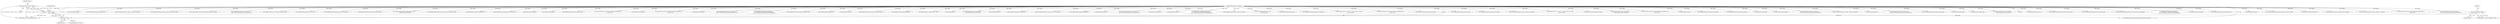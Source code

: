 digraph "0_ImageMagick_4cc6ec8a4197d4c008577127736bf7985d632323@API" {
"1000158" [label="(Call,assert(image != (Image *) NULL))"];
"1000159" [label="(Call,image != (Image *) NULL)"];
"1000127" [label="(MethodParameterIn,Image *image)"];
"1000161" [label="(Call,(Image *) NULL)"];
"1000149" [label="(Call,(const ImageInfo *) NULL)"];
"1000584" [label="(Call,GetImageProfile(image,\"icc\"))"];
"1002573" [label="(MethodReturn,static MagickBooleanType)"];
"1001968" [label="(Call,WriteBlobLSBLong(image,bmp_info.number_colors))"];
"1000129" [label="(Block,)"];
"1001892" [label="(Call,WriteBlobLSBShort(image,bmp_info.bits_per_pixel))"];
"1001876" [label="(Call,WriteBlobLSBSignedShort(image,(signed short) bmp_info.height))"];
"1002052" [label="(Call,WriteBlobLSBLong(image,(unsigned int)\n          ((1.000f-(image->chromaticity.red_primary.x+\n          image->chromaticity.red_primary.y))*0x40000000)))"];
"1002538" [label="(Call,GetNextImageInList(image))"];
"1001834" [label="(Call,WriteBlobLSBLong(image,bmp_info.file_size))"];
"1001524" [label="(Call,GetPixelBlue(image,p))"];
"1000160" [label="(Identifier,image)"];
"1001908" [label="(Call,WriteBlobLSBSignedLong(image,(signed int) bmp_info.width))"];
"1002289" [label="(Call,WriteBlobLSBLong(image,0x00))"];
"1000422" [label="(Call,SetImageStorageClass(image,DirectClass,exception))"];
"1000167" [label="(Identifier,image)"];
"1001226" [label="(Call,GetVirtualPixels(image,0,y,image->columns,1,exception))"];
"1001443" [label="(Call,SetImageProgress(image,SaveImageTag,(MagickOffsetType) y,\n                image->rows))"];
"1002147" [label="(Call,WriteBlobLSBLong(image,(unsigned int)\n          (image->chromaticity.blue_primary.y*0x40000000)))"];
"1001548" [label="(Call,GetPixelAlpha(image,p))"];
"1001901" [label="(Call,WriteBlobLSBLong(image,bmp_info.size))"];
"1001476" [label="(Call,GetVirtualPixels(image,0,y,image->columns,1,exception))"];
"1001917" [label="(Call,WriteBlobLSBSignedLong(image,(signed int) bmp_info.height))"];
"1000289" [label="(Call,TransformImageColorspace(image,sRGBColorspace,exception))"];
"1002037" [label="(Call,WriteBlobLSBLong(image,(unsigned int)\n          (image->chromaticity.red_primary.y*0x40000000)))"];
"1002524" [label="(Call,WriteBlob(image,(size_t) bmp_info.image_size,pixels))"];
"1002017" [label="(Call,WriteBlobLSBLong(image,0x73524742U))"];
"1001975" [label="(Call,WriteBlobLSBLong(image,bmp_info.colors_important))"];
"1000343" [label="(Call,SetImageStorageClass(image,DirectClass,exception))"];
"1002550" [label="(Call,SetImageProgress(image,SaveImagesTag,scene++,\n      GetImageListLength(image)))"];
"1001867" [label="(Call,WriteBlobLSBSignedShort(image,(signed short) bmp_info.width))"];
"1000151" [label="(Identifier,NULL)"];
"1002012" [label="(Call,WriteBlobLSBLong(image,0xff000000U))"];
"1001940" [label="(Call,WriteBlobLSBLong(image,bmp_info.compression))"];
"1000149" [label="(Call,(const ImageInfo *) NULL)"];
"1001137" [label="(Call,GetPixelChannels(image))"];
"1001553" [label="(Call,GetPixelChannels(image))"];
"1001954" [label="(Call,WriteBlobLSBLong(image,bmp_info.x_pixels))"];
"1001018" [label="(Call,SetImageProgress(image,SaveImageTag,(MagickOffsetType) y,\n                image->rows))"];
"1000960" [label="(Call,GetPixelChannels(image))"];
"1001306" [label="(Call,SetImageProgress(image,SaveImageTag,(MagickOffsetType) y,\n                image->rows))"];
"1001275" [label="(Call,GetPixelIndex(image,p))"];
"1002077" [label="(Call,WriteBlobLSBLong(image,(unsigned int)\n          (image->chromaticity.green_primary.x*0x40000000)))"];
"1002107" [label="(Call,WriteBlobLSBLong(image,(unsigned int)\n          ((1.000f-(image->chromaticity.green_primary.x+\n          image->chromaticity.green_primary.y))*0x40000000)))"];
"1001933" [label="(Call,WriteBlobLSBShort(image,bmp_info.bits_per_pixel))"];
"1002284" [label="(Call,WriteBlobLSBLong(image,0x00))"];
"1001540" [label="(Call,GetPixelRed(image,p))"];
"1000439" [label="(Call,SetImageStorageClass(image,DirectClass,exception))"];
"1002002" [label="(Call,WriteBlobLSBLong(image,0x0000ff00U))"];
"1001826" [label="(Call,WriteBlob(image,2,(unsigned char *) \"BM\"))"];
"1002569" [label="(Call,CloseBlob(image))"];
"1000158" [label="(Call,assert(image != (Image *) NULL))"];
"1002213" [label="(Call,WriteBlobLSBLong(image,(unsigned int)\n          (bmp_info.gamma_scale.z*0x10000)))"];
"1001403" [label="(Call,GetPixelRed(image,p))"];
"1001997" [label="(Call,WriteBlobLSBLong(image,0x00ff0000U))"];
"1000876" [label="(Call,GetVirtualPixels(image,0,y,image->columns,1,exception))"];
"1002007" [label="(Call,WriteBlobLSBLong(image,0x000000ffU))"];
"1000159" [label="(Call,image != (Image *) NULL)"];
"1001111" [label="(Call,GetPixelIndex(image,p))"];
"1002022" [label="(Call,WriteBlobLSBLong(image,(unsigned int)\n          (image->chromaticity.red_primary.x*0x40000000)))"];
"1001532" [label="(Call,GetPixelGreen(image,p))"];
"1001395" [label="(Call,GetPixelGreen(image,p))"];
"1002162" [label="(Call,WriteBlobLSBLong(image,(unsigned int)\n          ((1.000f-(image->chromaticity.blue_primary.x+\n          image->chromaticity.blue_primary.y))*0x40000000)))"];
"1002277" [label="(Call,WriteBlobLSBLong(image,(unsigned int) intent))"];
"1000147" [label="(Call,image_info != (const ImageInfo *) NULL)"];
"1001653" [label="(Call,EncodeImage(image,bytes_per_line,\n            pixels,bmp_data))"];
"1002294" [label="(Call,WriteBlobLSBLong(image,0x00))"];
"1001848" [label="(Call,WriteBlobLSBLong(image,bmp_info.offset_bits))"];
"1002474" [label="(Call,WriteBlob(image,(size_t) (3*(1L << bmp_info.bits_per_pixel)),\n            bmp_colormap))"];
"1000127" [label="(MethodParameterIn,Image *image)"];
"1001193" [label="(Call,SetImageProgress(image,SaveImageTag,(MagickOffsetType) y,\n                image->rows))"];
"1001926" [label="(Call,WriteBlobLSBShort(image,bmp_info.planes))"];
"1000199" [label="(Call,OpenBlob(image_info,image,WriteBinaryBlobMode,exception))"];
"1001860" [label="(Call,WriteBlobLSBLong(image,bmp_info.size))"];
"1001841" [label="(Call,WriteBlobLSBLong(image,bmp_info.ba_offset))"];
"1000161" [label="(Call,(Image *) NULL)"];
"1001339" [label="(Call,GetVirtualPixels(image,0,y,image->columns,1,exception))"];
"1002489" [label="(Call,WriteBlob(image,(size_t) (4*(1L << bmp_info.bits_per_pixel)),\n            bmp_colormap))"];
"1002544" [label="(Call,image=SyncNextImageInList(image))"];
"1002187" [label="(Call,WriteBlobLSBLong(image,(unsigned int)\n          (bmp_info.gamma_scale.x*0x10000)))"];
"1000163" [label="(Identifier,NULL)"];
"1001566" [label="(Call,SetImageProgress(image,SaveImageTag,(MagickOffsetType) y,\n                image->rows))"];
"1001387" [label="(Call,GetPixelBlue(image,p))"];
"1001961" [label="(Call,WriteBlobLSBLong(image,bmp_info.y_pixels))"];
"1001885" [label="(Call,WriteBlobLSBShort(image,bmp_info.planes))"];
"1001280" [label="(Call,GetPixelChannels(image))"];
"1002546" [label="(Call,SyncNextImageInList(image))"];
"1002132" [label="(Call,WriteBlobLSBLong(image,(unsigned int)\n          (image->chromaticity.blue_primary.x*0x40000000)))"];
"1001054" [label="(Call,GetVirtualPixels(image,0,y,image->columns,1,exception))"];
"1000188" [label="(Call,(ExceptionInfo *) NULL)"];
"1000932" [label="(Call,GetPixelIndex(image,p))"];
"1002092" [label="(Call,WriteBlobLSBLong(image,(unsigned int)\n          (image->chromaticity.green_primary.y*0x40000000)))"];
"1001947" [label="(Call,WriteBlobLSBLong(image,bmp_info.image_size))"];
"1001408" [label="(Call,GetPixelChannels(image))"];
"1002555" [label="(Call,GetImageListLength(image))"];
"1002200" [label="(Call,WriteBlobLSBLong(image,(unsigned int)\n          (bmp_info.gamma_scale.y*0x10000)))"];
"1000158" -> "1000129"  [label="AST: "];
"1000158" -> "1000159"  [label="CFG: "];
"1000159" -> "1000158"  [label="AST: "];
"1000167" -> "1000158"  [label="CFG: "];
"1000158" -> "1002573"  [label="DDG: image != (Image *) NULL"];
"1000158" -> "1002573"  [label="DDG: assert(image != (Image *) NULL)"];
"1000159" -> "1000158"  [label="DDG: image"];
"1000159" -> "1000158"  [label="DDG: (Image *) NULL"];
"1000159" -> "1000161"  [label="CFG: "];
"1000160" -> "1000159"  [label="AST: "];
"1000161" -> "1000159"  [label="AST: "];
"1000159" -> "1002573"  [label="DDG: (Image *) NULL"];
"1000127" -> "1000159"  [label="DDG: image"];
"1000161" -> "1000159"  [label="DDG: NULL"];
"1000159" -> "1000199"  [label="DDG: image"];
"1000127" -> "1000125"  [label="AST: "];
"1000127" -> "1002573"  [label="DDG: image"];
"1000127" -> "1000199"  [label="DDG: image"];
"1000127" -> "1000289"  [label="DDG: image"];
"1000127" -> "1000343"  [label="DDG: image"];
"1000127" -> "1000422"  [label="DDG: image"];
"1000127" -> "1000439"  [label="DDG: image"];
"1000127" -> "1000584"  [label="DDG: image"];
"1000127" -> "1000876"  [label="DDG: image"];
"1000127" -> "1000932"  [label="DDG: image"];
"1000127" -> "1000960"  [label="DDG: image"];
"1000127" -> "1001018"  [label="DDG: image"];
"1000127" -> "1001054"  [label="DDG: image"];
"1000127" -> "1001111"  [label="DDG: image"];
"1000127" -> "1001137"  [label="DDG: image"];
"1000127" -> "1001193"  [label="DDG: image"];
"1000127" -> "1001226"  [label="DDG: image"];
"1000127" -> "1001275"  [label="DDG: image"];
"1000127" -> "1001280"  [label="DDG: image"];
"1000127" -> "1001306"  [label="DDG: image"];
"1000127" -> "1001339"  [label="DDG: image"];
"1000127" -> "1001387"  [label="DDG: image"];
"1000127" -> "1001395"  [label="DDG: image"];
"1000127" -> "1001403"  [label="DDG: image"];
"1000127" -> "1001408"  [label="DDG: image"];
"1000127" -> "1001443"  [label="DDG: image"];
"1000127" -> "1001476"  [label="DDG: image"];
"1000127" -> "1001524"  [label="DDG: image"];
"1000127" -> "1001532"  [label="DDG: image"];
"1000127" -> "1001540"  [label="DDG: image"];
"1000127" -> "1001548"  [label="DDG: image"];
"1000127" -> "1001553"  [label="DDG: image"];
"1000127" -> "1001566"  [label="DDG: image"];
"1000127" -> "1001653"  [label="DDG: image"];
"1000127" -> "1001826"  [label="DDG: image"];
"1000127" -> "1001834"  [label="DDG: image"];
"1000127" -> "1001841"  [label="DDG: image"];
"1000127" -> "1001848"  [label="DDG: image"];
"1000127" -> "1001860"  [label="DDG: image"];
"1000127" -> "1001867"  [label="DDG: image"];
"1000127" -> "1001876"  [label="DDG: image"];
"1000127" -> "1001885"  [label="DDG: image"];
"1000127" -> "1001892"  [label="DDG: image"];
"1000127" -> "1001901"  [label="DDG: image"];
"1000127" -> "1001908"  [label="DDG: image"];
"1000127" -> "1001917"  [label="DDG: image"];
"1000127" -> "1001926"  [label="DDG: image"];
"1000127" -> "1001933"  [label="DDG: image"];
"1000127" -> "1001940"  [label="DDG: image"];
"1000127" -> "1001947"  [label="DDG: image"];
"1000127" -> "1001954"  [label="DDG: image"];
"1000127" -> "1001961"  [label="DDG: image"];
"1000127" -> "1001968"  [label="DDG: image"];
"1000127" -> "1001975"  [label="DDG: image"];
"1000127" -> "1001997"  [label="DDG: image"];
"1000127" -> "1002002"  [label="DDG: image"];
"1000127" -> "1002007"  [label="DDG: image"];
"1000127" -> "1002012"  [label="DDG: image"];
"1000127" -> "1002017"  [label="DDG: image"];
"1000127" -> "1002022"  [label="DDG: image"];
"1000127" -> "1002037"  [label="DDG: image"];
"1000127" -> "1002052"  [label="DDG: image"];
"1000127" -> "1002077"  [label="DDG: image"];
"1000127" -> "1002092"  [label="DDG: image"];
"1000127" -> "1002107"  [label="DDG: image"];
"1000127" -> "1002132"  [label="DDG: image"];
"1000127" -> "1002147"  [label="DDG: image"];
"1000127" -> "1002162"  [label="DDG: image"];
"1000127" -> "1002187"  [label="DDG: image"];
"1000127" -> "1002200"  [label="DDG: image"];
"1000127" -> "1002213"  [label="DDG: image"];
"1000127" -> "1002277"  [label="DDG: image"];
"1000127" -> "1002284"  [label="DDG: image"];
"1000127" -> "1002289"  [label="DDG: image"];
"1000127" -> "1002294"  [label="DDG: image"];
"1000127" -> "1002474"  [label="DDG: image"];
"1000127" -> "1002489"  [label="DDG: image"];
"1000127" -> "1002524"  [label="DDG: image"];
"1000127" -> "1002538"  [label="DDG: image"];
"1000127" -> "1002544"  [label="DDG: image"];
"1000127" -> "1002546"  [label="DDG: image"];
"1000127" -> "1002550"  [label="DDG: image"];
"1000127" -> "1002555"  [label="DDG: image"];
"1000127" -> "1002569"  [label="DDG: image"];
"1000161" -> "1000163"  [label="CFG: "];
"1000162" -> "1000161"  [label="AST: "];
"1000163" -> "1000161"  [label="AST: "];
"1000149" -> "1000161"  [label="DDG: NULL"];
"1000161" -> "1000188"  [label="DDG: NULL"];
"1000149" -> "1000147"  [label="AST: "];
"1000149" -> "1000151"  [label="CFG: "];
"1000150" -> "1000149"  [label="AST: "];
"1000151" -> "1000149"  [label="AST: "];
"1000147" -> "1000149"  [label="CFG: "];
"1000149" -> "1000147"  [label="DDG: NULL"];
}
